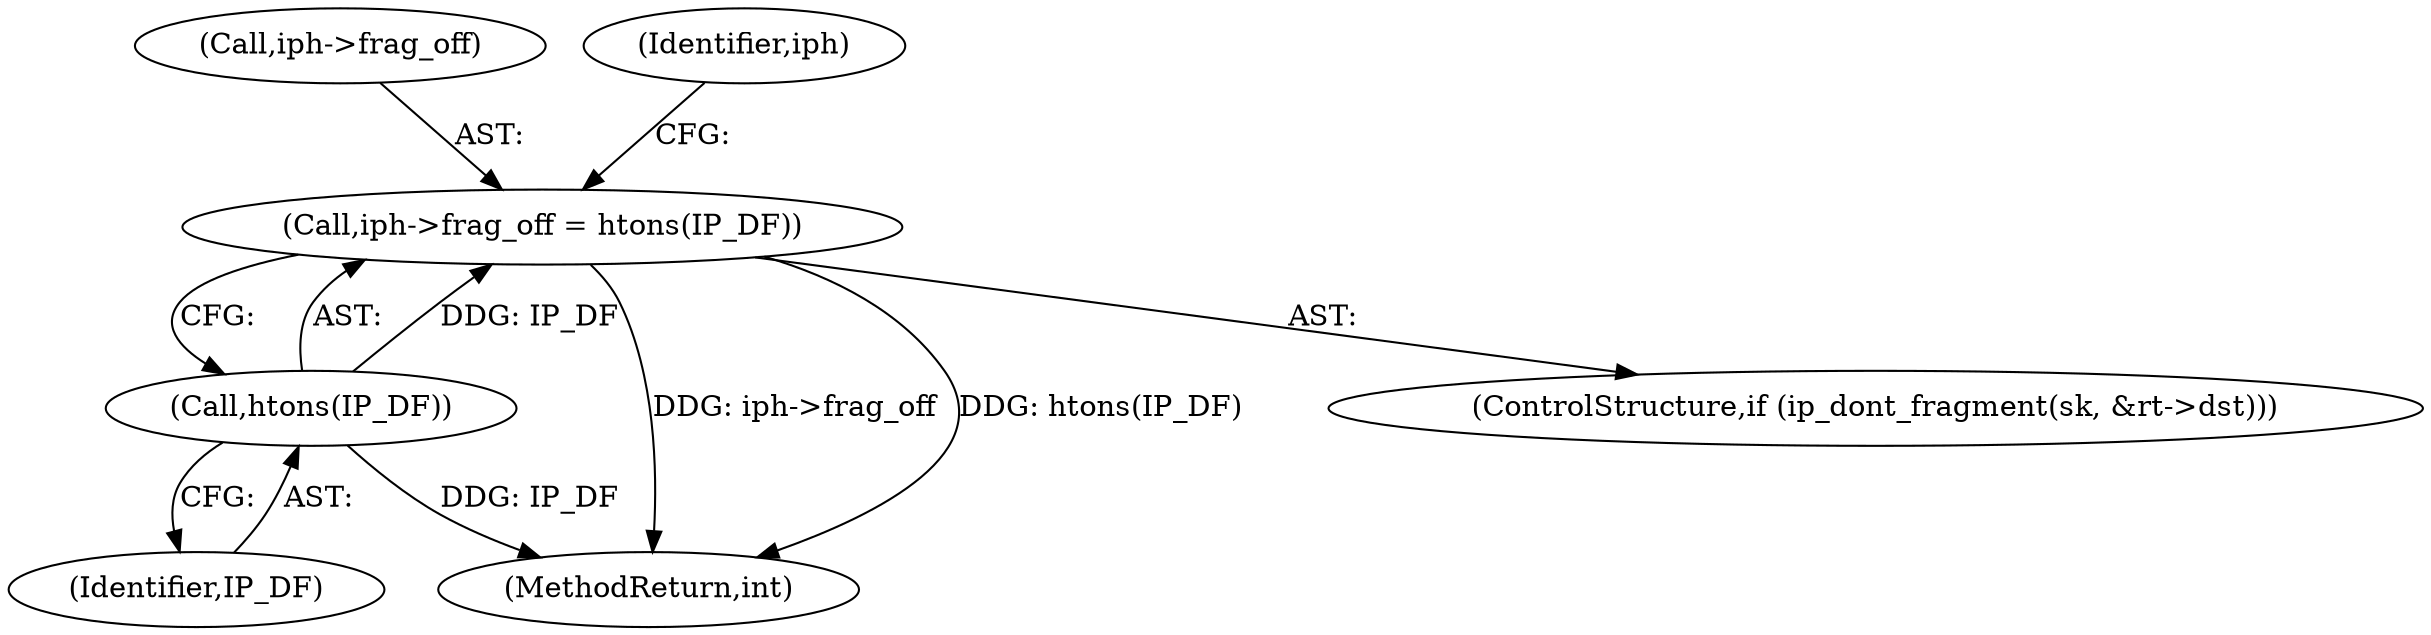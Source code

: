 digraph "0_linux_f6d8bd051c391c1c0458a30b2a7abcd939329259_21@pointer" {
"1000161" [label="(Call,iph->frag_off = htons(IP_DF))"];
"1000165" [label="(Call,htons(IP_DF))"];
"1000162" [label="(Call,iph->frag_off)"];
"1000161" [label="(Call,iph->frag_off = htons(IP_DF))"];
"1000166" [label="(Identifier,IP_DF)"];
"1000165" [label="(Call,htons(IP_DF))"];
"1000175" [label="(Identifier,iph)"];
"1000250" [label="(MethodReturn,int)"];
"1000154" [label="(ControlStructure,if (ip_dont_fragment(sk, &rt->dst)))"];
"1000161" -> "1000154"  [label="AST: "];
"1000161" -> "1000165"  [label="CFG: "];
"1000162" -> "1000161"  [label="AST: "];
"1000165" -> "1000161"  [label="AST: "];
"1000175" -> "1000161"  [label="CFG: "];
"1000161" -> "1000250"  [label="DDG: iph->frag_off"];
"1000161" -> "1000250"  [label="DDG: htons(IP_DF)"];
"1000165" -> "1000161"  [label="DDG: IP_DF"];
"1000165" -> "1000166"  [label="CFG: "];
"1000166" -> "1000165"  [label="AST: "];
"1000165" -> "1000250"  [label="DDG: IP_DF"];
}
